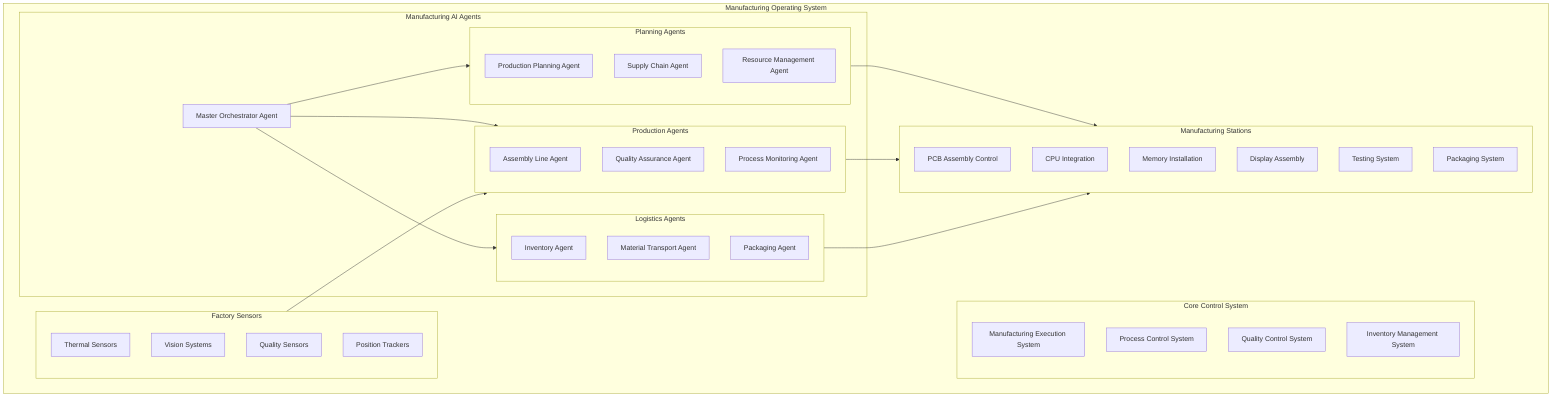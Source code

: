 graph TB
    subgraph ManufacturingOS["Manufacturing Operating System"]
        subgraph CoreControl["Core Control System"]
            MES["Manufacturing Execution System"]
            PCS["Process Control System"]
            QCS["Quality Control System"]
            IMS["Inventory Management System"]
        end

        subgraph AIAgents["Manufacturing AI Agents"]
            direction TB
            MA["Master Orchestrator Agent"]
            subgraph Planning["Planning Agents"]
                PPA["Production Planning Agent"]
                SCA["Supply Chain Agent"]
                RMA["Resource Management Agent"]
            end
            subgraph Production["Production Agents"]
                ALA["Assembly Line Agent"]
                QAA["Quality Assurance Agent"]
                PMA["Process Monitoring Agent"]
            end
            subgraph Logistics["Logistics Agents"]
                INA["Inventory Agent"]
                MTA["Material Transport Agent"]
                PKA["Packaging Agent"]
            end
        end

        subgraph Stations["Manufacturing Stations"]
            PCB["PCB Assembly Control"]
            CPU["CPU Integration"]
            MEM["Memory Installation"]
            DSP["Display Assembly"]
            TST["Testing System"]
            PKG["Packaging System"]
        end

        subgraph Sensors["Factory Sensors"]
            TS["Thermal Sensors"]
            VS["Vision Systems"]
            QS["Quality Sensors"]
            PS["Position Trackers"]
        end
    end

    MA --> Planning
    MA --> Production
    MA --> Logistics
    
    Planning --> Stations
    Production --> Stations
    Logistics --> Stations
    
    Sensors --> Production